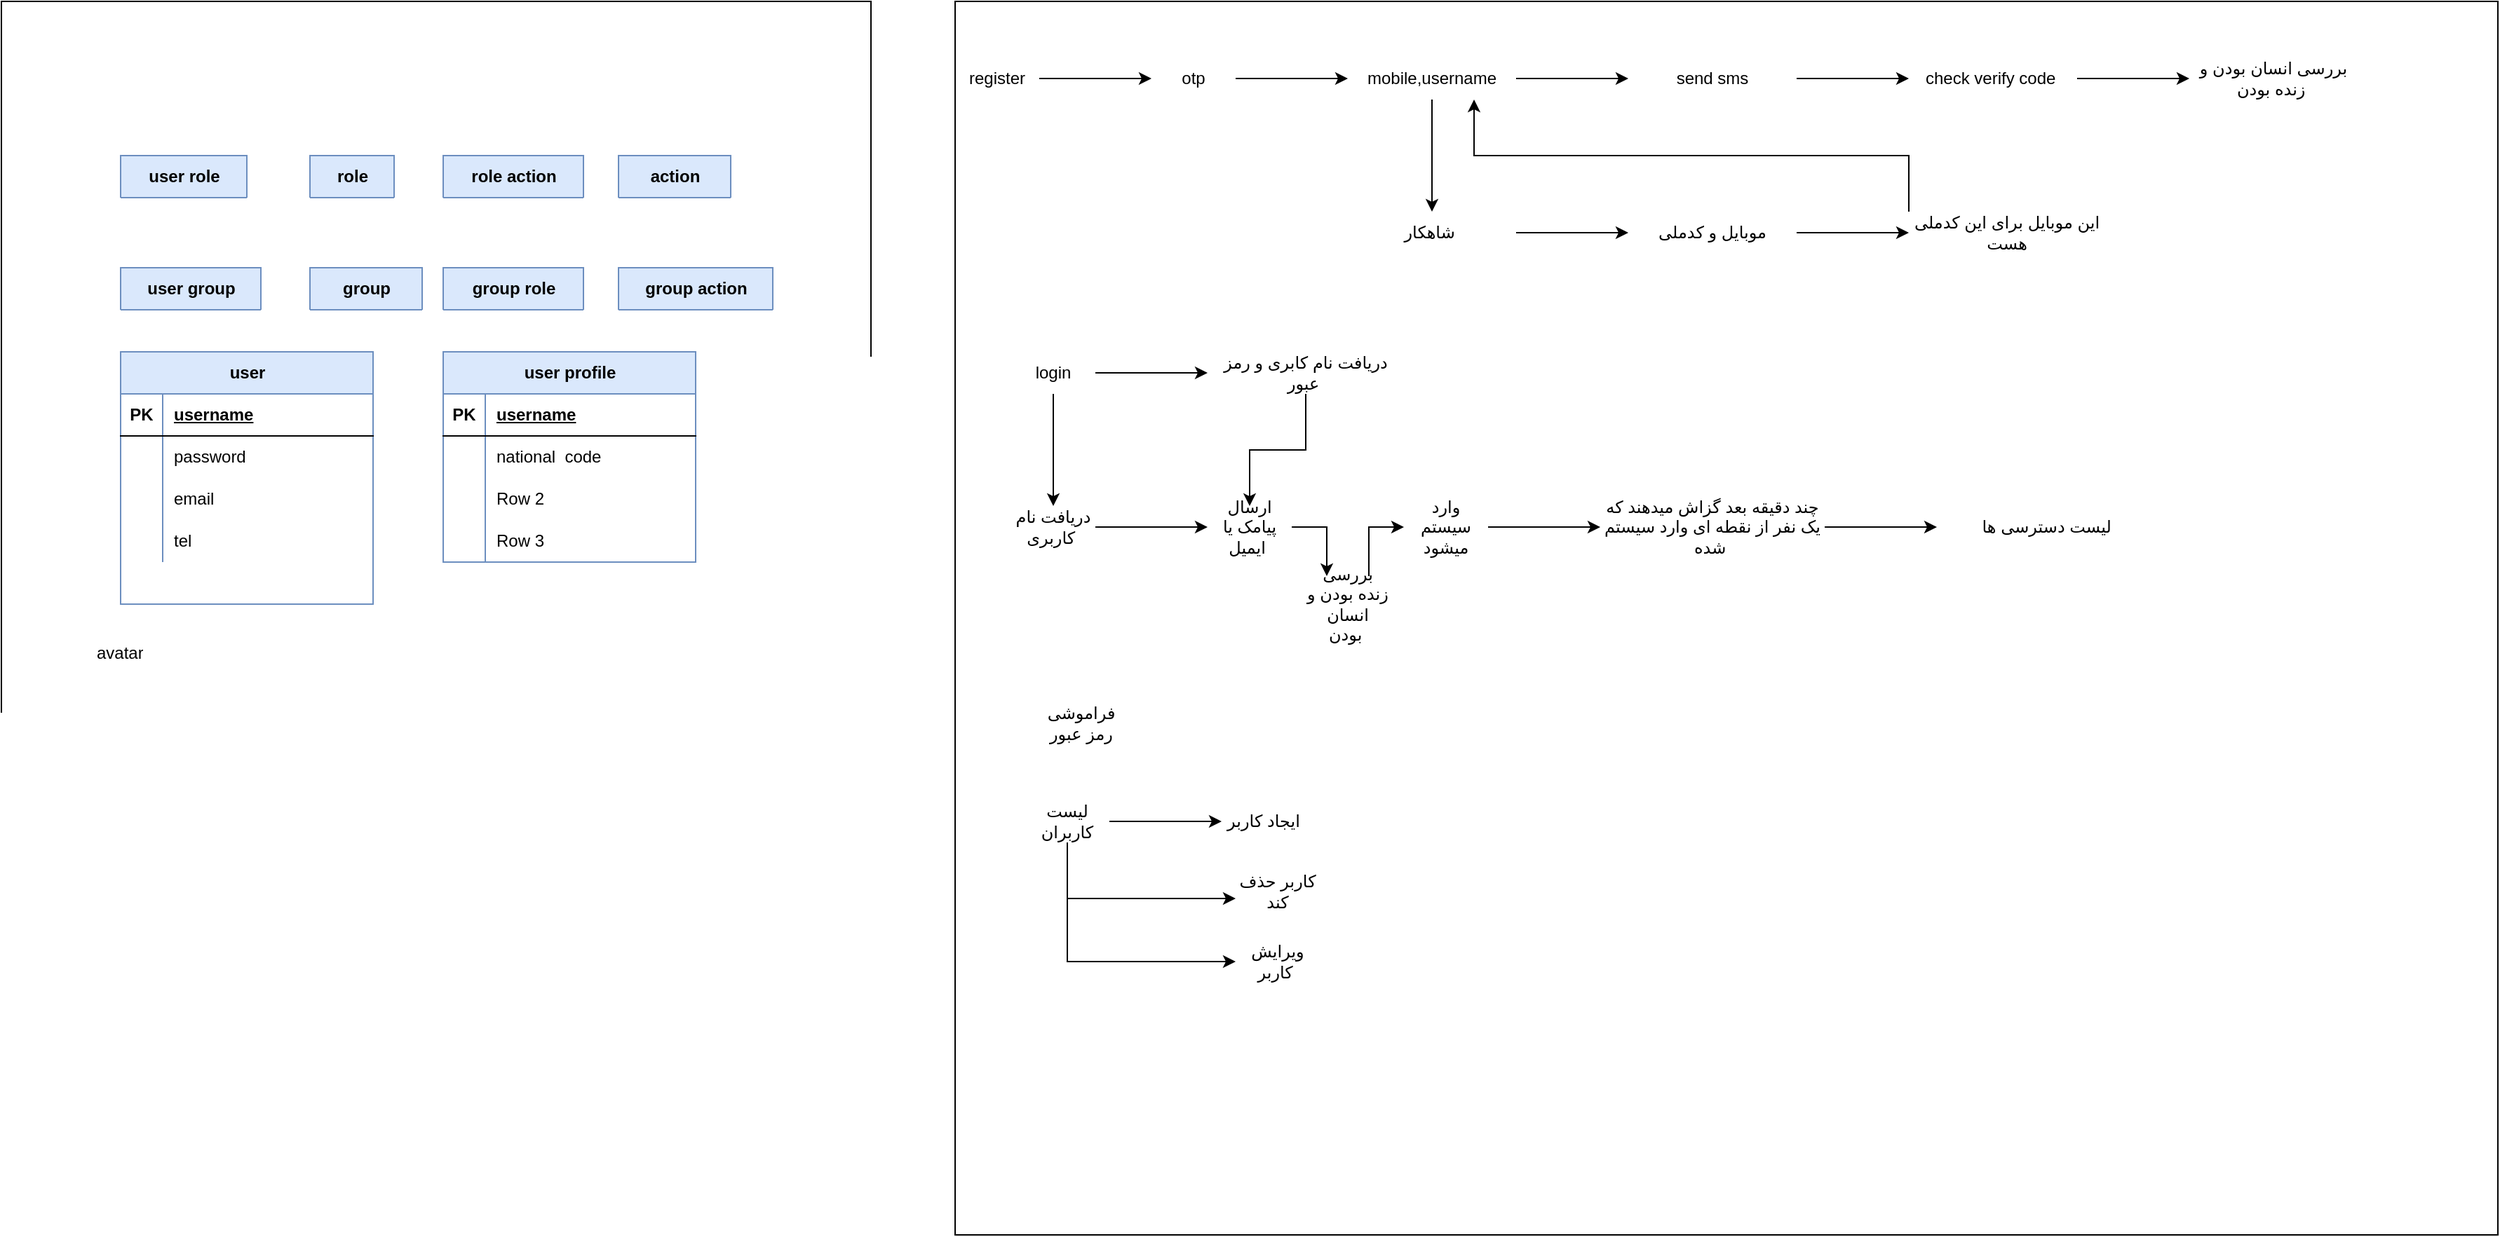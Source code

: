 <mxfile version="21.3.2" type="device">
  <diagram name="Page-1" id="mZm7nvFDYZ6d_9sWGojl">
    <mxGraphModel dx="880" dy="1552" grid="1" gridSize="10" guides="1" tooltips="1" connect="1" arrows="1" fold="1" page="1" pageScale="1" pageWidth="850" pageHeight="1100" math="0" shadow="0">
      <root>
        <mxCell id="0" />
        <mxCell id="1" parent="0" />
        <mxCell id="eB7bDLp0G9ZgfpI1zOwj-138" value="" style="verticalLabelPosition=bottom;verticalAlign=top;html=1;shape=mxgraph.basic.rect;fillColor2=none;strokeWidth=1;size=20;indent=5;" parent="1" vertex="1">
          <mxGeometry x="10" y="-20" width="620" height="540" as="geometry" />
        </mxCell>
        <mxCell id="eB7bDLp0G9ZgfpI1zOwj-1" value="user" style="shape=table;startSize=30;container=1;collapsible=1;childLayout=tableLayout;fixedRows=1;rowLines=0;fontStyle=1;align=center;resizeLast=1;html=1;fillColor=#dae8fc;strokeColor=#6c8ebf;" parent="1" vertex="1">
          <mxGeometry x="95" y="230" width="180" height="180" as="geometry">
            <mxRectangle x="110" y="220" width="70" height="30" as="alternateBounds" />
          </mxGeometry>
        </mxCell>
        <mxCell id="eB7bDLp0G9ZgfpI1zOwj-2" value="" style="shape=tableRow;horizontal=0;startSize=0;swimlaneHead=0;swimlaneBody=0;fillColor=none;collapsible=0;dropTarget=0;points=[[0,0.5],[1,0.5]];portConstraint=eastwest;top=0;left=0;right=0;bottom=1;" parent="eB7bDLp0G9ZgfpI1zOwj-1" vertex="1">
          <mxGeometry y="30" width="180" height="30" as="geometry" />
        </mxCell>
        <mxCell id="eB7bDLp0G9ZgfpI1zOwj-3" value="PK" style="shape=partialRectangle;connectable=0;fillColor=none;top=0;left=0;bottom=0;right=0;fontStyle=1;overflow=hidden;whiteSpace=wrap;html=1;" parent="eB7bDLp0G9ZgfpI1zOwj-2" vertex="1">
          <mxGeometry width="30" height="30" as="geometry">
            <mxRectangle width="30" height="30" as="alternateBounds" />
          </mxGeometry>
        </mxCell>
        <mxCell id="eB7bDLp0G9ZgfpI1zOwj-4" value="username" style="shape=partialRectangle;connectable=0;fillColor=none;top=0;left=0;bottom=0;right=0;align=left;spacingLeft=6;fontStyle=5;overflow=hidden;whiteSpace=wrap;html=1;" parent="eB7bDLp0G9ZgfpI1zOwj-2" vertex="1">
          <mxGeometry x="30" width="150" height="30" as="geometry">
            <mxRectangle width="150" height="30" as="alternateBounds" />
          </mxGeometry>
        </mxCell>
        <mxCell id="eB7bDLp0G9ZgfpI1zOwj-5" value="" style="shape=tableRow;horizontal=0;startSize=0;swimlaneHead=0;swimlaneBody=0;fillColor=none;collapsible=0;dropTarget=0;points=[[0,0.5],[1,0.5]];portConstraint=eastwest;top=0;left=0;right=0;bottom=0;" parent="eB7bDLp0G9ZgfpI1zOwj-1" vertex="1">
          <mxGeometry y="60" width="180" height="30" as="geometry" />
        </mxCell>
        <mxCell id="eB7bDLp0G9ZgfpI1zOwj-6" value="" style="shape=partialRectangle;connectable=0;fillColor=none;top=0;left=0;bottom=0;right=0;editable=1;overflow=hidden;whiteSpace=wrap;html=1;" parent="eB7bDLp0G9ZgfpI1zOwj-5" vertex="1">
          <mxGeometry width="30" height="30" as="geometry">
            <mxRectangle width="30" height="30" as="alternateBounds" />
          </mxGeometry>
        </mxCell>
        <mxCell id="eB7bDLp0G9ZgfpI1zOwj-7" value="password" style="shape=partialRectangle;connectable=0;fillColor=none;top=0;left=0;bottom=0;right=0;align=left;spacingLeft=6;overflow=hidden;whiteSpace=wrap;html=1;" parent="eB7bDLp0G9ZgfpI1zOwj-5" vertex="1">
          <mxGeometry x="30" width="150" height="30" as="geometry">
            <mxRectangle width="150" height="30" as="alternateBounds" />
          </mxGeometry>
        </mxCell>
        <mxCell id="eB7bDLp0G9ZgfpI1zOwj-8" value="" style="shape=tableRow;horizontal=0;startSize=0;swimlaneHead=0;swimlaneBody=0;fillColor=none;collapsible=0;dropTarget=0;points=[[0,0.5],[1,0.5]];portConstraint=eastwest;top=0;left=0;right=0;bottom=0;" parent="eB7bDLp0G9ZgfpI1zOwj-1" vertex="1">
          <mxGeometry y="90" width="180" height="30" as="geometry" />
        </mxCell>
        <mxCell id="eB7bDLp0G9ZgfpI1zOwj-9" value="" style="shape=partialRectangle;connectable=0;fillColor=none;top=0;left=0;bottom=0;right=0;editable=1;overflow=hidden;whiteSpace=wrap;html=1;" parent="eB7bDLp0G9ZgfpI1zOwj-8" vertex="1">
          <mxGeometry width="30" height="30" as="geometry">
            <mxRectangle width="30" height="30" as="alternateBounds" />
          </mxGeometry>
        </mxCell>
        <mxCell id="eB7bDLp0G9ZgfpI1zOwj-10" value="email" style="shape=partialRectangle;connectable=0;fillColor=none;top=0;left=0;bottom=0;right=0;align=left;spacingLeft=6;overflow=hidden;whiteSpace=wrap;html=1;" parent="eB7bDLp0G9ZgfpI1zOwj-8" vertex="1">
          <mxGeometry x="30" width="150" height="30" as="geometry">
            <mxRectangle width="150" height="30" as="alternateBounds" />
          </mxGeometry>
        </mxCell>
        <mxCell id="eB7bDLp0G9ZgfpI1zOwj-11" value="" style="shape=tableRow;horizontal=0;startSize=0;swimlaneHead=0;swimlaneBody=0;fillColor=none;collapsible=0;dropTarget=0;points=[[0,0.5],[1,0.5]];portConstraint=eastwest;top=0;left=0;right=0;bottom=0;" parent="eB7bDLp0G9ZgfpI1zOwj-1" vertex="1">
          <mxGeometry y="120" width="180" height="30" as="geometry" />
        </mxCell>
        <mxCell id="eB7bDLp0G9ZgfpI1zOwj-12" value="" style="shape=partialRectangle;connectable=0;fillColor=none;top=0;left=0;bottom=0;right=0;editable=1;overflow=hidden;whiteSpace=wrap;html=1;" parent="eB7bDLp0G9ZgfpI1zOwj-11" vertex="1">
          <mxGeometry width="30" height="30" as="geometry">
            <mxRectangle width="30" height="30" as="alternateBounds" />
          </mxGeometry>
        </mxCell>
        <mxCell id="eB7bDLp0G9ZgfpI1zOwj-13" value="tel" style="shape=partialRectangle;connectable=0;fillColor=none;top=0;left=0;bottom=0;right=0;align=left;spacingLeft=6;overflow=hidden;whiteSpace=wrap;html=1;" parent="eB7bDLp0G9ZgfpI1zOwj-11" vertex="1">
          <mxGeometry x="30" width="150" height="30" as="geometry">
            <mxRectangle width="150" height="30" as="alternateBounds" />
          </mxGeometry>
        </mxCell>
        <mxCell id="eB7bDLp0G9ZgfpI1zOwj-14" value="role" style="shape=table;startSize=30;container=1;collapsible=1;childLayout=tableLayout;fixedRows=1;rowLines=0;fontStyle=1;align=center;resizeLast=1;html=1;fillColor=#dae8fc;strokeColor=#6c8ebf;" parent="1" vertex="1" collapsed="1">
          <mxGeometry x="230" y="90" width="60" height="30" as="geometry">
            <mxRectangle x="230" y="90" width="180" height="150" as="alternateBounds" />
          </mxGeometry>
        </mxCell>
        <mxCell id="eB7bDLp0G9ZgfpI1zOwj-15" value="" style="shape=tableRow;horizontal=0;startSize=0;swimlaneHead=0;swimlaneBody=0;fillColor=none;collapsible=0;dropTarget=0;points=[[0,0.5],[1,0.5]];portConstraint=eastwest;top=0;left=0;right=0;bottom=1;" parent="eB7bDLp0G9ZgfpI1zOwj-14" vertex="1">
          <mxGeometry y="30" width="180" height="30" as="geometry" />
        </mxCell>
        <mxCell id="eB7bDLp0G9ZgfpI1zOwj-16" value="PK" style="shape=partialRectangle;connectable=0;fillColor=none;top=0;left=0;bottom=0;right=0;fontStyle=1;overflow=hidden;whiteSpace=wrap;html=1;" parent="eB7bDLp0G9ZgfpI1zOwj-15" vertex="1">
          <mxGeometry width="30" height="30" as="geometry">
            <mxRectangle width="30" height="30" as="alternateBounds" />
          </mxGeometry>
        </mxCell>
        <mxCell id="eB7bDLp0G9ZgfpI1zOwj-17" value="UniqueID" style="shape=partialRectangle;connectable=0;fillColor=none;top=0;left=0;bottom=0;right=0;align=left;spacingLeft=6;fontStyle=5;overflow=hidden;whiteSpace=wrap;html=1;" parent="eB7bDLp0G9ZgfpI1zOwj-15" vertex="1">
          <mxGeometry x="30" width="150" height="30" as="geometry">
            <mxRectangle width="150" height="30" as="alternateBounds" />
          </mxGeometry>
        </mxCell>
        <mxCell id="eB7bDLp0G9ZgfpI1zOwj-18" value="" style="shape=tableRow;horizontal=0;startSize=0;swimlaneHead=0;swimlaneBody=0;fillColor=none;collapsible=0;dropTarget=0;points=[[0,0.5],[1,0.5]];portConstraint=eastwest;top=0;left=0;right=0;bottom=0;" parent="eB7bDLp0G9ZgfpI1zOwj-14" vertex="1">
          <mxGeometry y="60" width="180" height="30" as="geometry" />
        </mxCell>
        <mxCell id="eB7bDLp0G9ZgfpI1zOwj-19" value="" style="shape=partialRectangle;connectable=0;fillColor=none;top=0;left=0;bottom=0;right=0;editable=1;overflow=hidden;whiteSpace=wrap;html=1;" parent="eB7bDLp0G9ZgfpI1zOwj-18" vertex="1">
          <mxGeometry width="30" height="30" as="geometry">
            <mxRectangle width="30" height="30" as="alternateBounds" />
          </mxGeometry>
        </mxCell>
        <mxCell id="eB7bDLp0G9ZgfpI1zOwj-20" value="Row 1" style="shape=partialRectangle;connectable=0;fillColor=none;top=0;left=0;bottom=0;right=0;align=left;spacingLeft=6;overflow=hidden;whiteSpace=wrap;html=1;" parent="eB7bDLp0G9ZgfpI1zOwj-18" vertex="1">
          <mxGeometry x="30" width="150" height="30" as="geometry">
            <mxRectangle width="150" height="30" as="alternateBounds" />
          </mxGeometry>
        </mxCell>
        <mxCell id="eB7bDLp0G9ZgfpI1zOwj-21" value="" style="shape=tableRow;horizontal=0;startSize=0;swimlaneHead=0;swimlaneBody=0;fillColor=none;collapsible=0;dropTarget=0;points=[[0,0.5],[1,0.5]];portConstraint=eastwest;top=0;left=0;right=0;bottom=0;" parent="eB7bDLp0G9ZgfpI1zOwj-14" vertex="1">
          <mxGeometry y="90" width="180" height="30" as="geometry" />
        </mxCell>
        <mxCell id="eB7bDLp0G9ZgfpI1zOwj-22" value="" style="shape=partialRectangle;connectable=0;fillColor=none;top=0;left=0;bottom=0;right=0;editable=1;overflow=hidden;whiteSpace=wrap;html=1;" parent="eB7bDLp0G9ZgfpI1zOwj-21" vertex="1">
          <mxGeometry width="30" height="30" as="geometry">
            <mxRectangle width="30" height="30" as="alternateBounds" />
          </mxGeometry>
        </mxCell>
        <mxCell id="eB7bDLp0G9ZgfpI1zOwj-23" value="Row 2" style="shape=partialRectangle;connectable=0;fillColor=none;top=0;left=0;bottom=0;right=0;align=left;spacingLeft=6;overflow=hidden;whiteSpace=wrap;html=1;" parent="eB7bDLp0G9ZgfpI1zOwj-21" vertex="1">
          <mxGeometry x="30" width="150" height="30" as="geometry">
            <mxRectangle width="150" height="30" as="alternateBounds" />
          </mxGeometry>
        </mxCell>
        <mxCell id="eB7bDLp0G9ZgfpI1zOwj-24" value="" style="shape=tableRow;horizontal=0;startSize=0;swimlaneHead=0;swimlaneBody=0;fillColor=none;collapsible=0;dropTarget=0;points=[[0,0.5],[1,0.5]];portConstraint=eastwest;top=0;left=0;right=0;bottom=0;" parent="eB7bDLp0G9ZgfpI1zOwj-14" vertex="1">
          <mxGeometry y="120" width="180" height="30" as="geometry" />
        </mxCell>
        <mxCell id="eB7bDLp0G9ZgfpI1zOwj-25" value="" style="shape=partialRectangle;connectable=0;fillColor=none;top=0;left=0;bottom=0;right=0;editable=1;overflow=hidden;whiteSpace=wrap;html=1;" parent="eB7bDLp0G9ZgfpI1zOwj-24" vertex="1">
          <mxGeometry width="30" height="30" as="geometry">
            <mxRectangle width="30" height="30" as="alternateBounds" />
          </mxGeometry>
        </mxCell>
        <mxCell id="eB7bDLp0G9ZgfpI1zOwj-26" value="Row 3" style="shape=partialRectangle;connectable=0;fillColor=none;top=0;left=0;bottom=0;right=0;align=left;spacingLeft=6;overflow=hidden;whiteSpace=wrap;html=1;" parent="eB7bDLp0G9ZgfpI1zOwj-24" vertex="1">
          <mxGeometry x="30" width="150" height="30" as="geometry">
            <mxRectangle width="150" height="30" as="alternateBounds" />
          </mxGeometry>
        </mxCell>
        <mxCell id="eB7bDLp0G9ZgfpI1zOwj-27" value="action" style="shape=table;startSize=30;container=1;collapsible=1;childLayout=tableLayout;fixedRows=1;rowLines=0;fontStyle=1;align=center;resizeLast=1;html=1;fillColor=#dae8fc;strokeColor=#6c8ebf;" parent="1" vertex="1" collapsed="1">
          <mxGeometry x="450" y="90" width="80" height="30" as="geometry">
            <mxRectangle x="335" y="90" width="180" height="150" as="alternateBounds" />
          </mxGeometry>
        </mxCell>
        <mxCell id="eB7bDLp0G9ZgfpI1zOwj-28" value="" style="shape=tableRow;horizontal=0;startSize=0;swimlaneHead=0;swimlaneBody=0;fillColor=none;collapsible=0;dropTarget=0;points=[[0,0.5],[1,0.5]];portConstraint=eastwest;top=0;left=0;right=0;bottom=1;" parent="eB7bDLp0G9ZgfpI1zOwj-27" vertex="1">
          <mxGeometry y="30" width="180" height="30" as="geometry" />
        </mxCell>
        <mxCell id="eB7bDLp0G9ZgfpI1zOwj-29" value="PK" style="shape=partialRectangle;connectable=0;fillColor=none;top=0;left=0;bottom=0;right=0;fontStyle=1;overflow=hidden;whiteSpace=wrap;html=1;" parent="eB7bDLp0G9ZgfpI1zOwj-28" vertex="1">
          <mxGeometry width="30" height="30" as="geometry">
            <mxRectangle width="30" height="30" as="alternateBounds" />
          </mxGeometry>
        </mxCell>
        <mxCell id="eB7bDLp0G9ZgfpI1zOwj-30" value="UniqueID" style="shape=partialRectangle;connectable=0;fillColor=none;top=0;left=0;bottom=0;right=0;align=left;spacingLeft=6;fontStyle=5;overflow=hidden;whiteSpace=wrap;html=1;" parent="eB7bDLp0G9ZgfpI1zOwj-28" vertex="1">
          <mxGeometry x="30" width="150" height="30" as="geometry">
            <mxRectangle width="150" height="30" as="alternateBounds" />
          </mxGeometry>
        </mxCell>
        <mxCell id="eB7bDLp0G9ZgfpI1zOwj-31" value="" style="shape=tableRow;horizontal=0;startSize=0;swimlaneHead=0;swimlaneBody=0;fillColor=none;collapsible=0;dropTarget=0;points=[[0,0.5],[1,0.5]];portConstraint=eastwest;top=0;left=0;right=0;bottom=0;" parent="eB7bDLp0G9ZgfpI1zOwj-27" vertex="1">
          <mxGeometry y="60" width="180" height="30" as="geometry" />
        </mxCell>
        <mxCell id="eB7bDLp0G9ZgfpI1zOwj-32" value="" style="shape=partialRectangle;connectable=0;fillColor=none;top=0;left=0;bottom=0;right=0;editable=1;overflow=hidden;whiteSpace=wrap;html=1;" parent="eB7bDLp0G9ZgfpI1zOwj-31" vertex="1">
          <mxGeometry width="30" height="30" as="geometry">
            <mxRectangle width="30" height="30" as="alternateBounds" />
          </mxGeometry>
        </mxCell>
        <mxCell id="eB7bDLp0G9ZgfpI1zOwj-33" value="Row 1" style="shape=partialRectangle;connectable=0;fillColor=none;top=0;left=0;bottom=0;right=0;align=left;spacingLeft=6;overflow=hidden;whiteSpace=wrap;html=1;" parent="eB7bDLp0G9ZgfpI1zOwj-31" vertex="1">
          <mxGeometry x="30" width="150" height="30" as="geometry">
            <mxRectangle width="150" height="30" as="alternateBounds" />
          </mxGeometry>
        </mxCell>
        <mxCell id="eB7bDLp0G9ZgfpI1zOwj-34" value="" style="shape=tableRow;horizontal=0;startSize=0;swimlaneHead=0;swimlaneBody=0;fillColor=none;collapsible=0;dropTarget=0;points=[[0,0.5],[1,0.5]];portConstraint=eastwest;top=0;left=0;right=0;bottom=0;" parent="eB7bDLp0G9ZgfpI1zOwj-27" vertex="1">
          <mxGeometry y="90" width="180" height="30" as="geometry" />
        </mxCell>
        <mxCell id="eB7bDLp0G9ZgfpI1zOwj-35" value="" style="shape=partialRectangle;connectable=0;fillColor=none;top=0;left=0;bottom=0;right=0;editable=1;overflow=hidden;whiteSpace=wrap;html=1;" parent="eB7bDLp0G9ZgfpI1zOwj-34" vertex="1">
          <mxGeometry width="30" height="30" as="geometry">
            <mxRectangle width="30" height="30" as="alternateBounds" />
          </mxGeometry>
        </mxCell>
        <mxCell id="eB7bDLp0G9ZgfpI1zOwj-36" value="Row 2" style="shape=partialRectangle;connectable=0;fillColor=none;top=0;left=0;bottom=0;right=0;align=left;spacingLeft=6;overflow=hidden;whiteSpace=wrap;html=1;" parent="eB7bDLp0G9ZgfpI1zOwj-34" vertex="1">
          <mxGeometry x="30" width="150" height="30" as="geometry">
            <mxRectangle width="150" height="30" as="alternateBounds" />
          </mxGeometry>
        </mxCell>
        <mxCell id="eB7bDLp0G9ZgfpI1zOwj-37" value="" style="shape=tableRow;horizontal=0;startSize=0;swimlaneHead=0;swimlaneBody=0;fillColor=none;collapsible=0;dropTarget=0;points=[[0,0.5],[1,0.5]];portConstraint=eastwest;top=0;left=0;right=0;bottom=0;" parent="eB7bDLp0G9ZgfpI1zOwj-27" vertex="1">
          <mxGeometry y="120" width="180" height="30" as="geometry" />
        </mxCell>
        <mxCell id="eB7bDLp0G9ZgfpI1zOwj-38" value="" style="shape=partialRectangle;connectable=0;fillColor=none;top=0;left=0;bottom=0;right=0;editable=1;overflow=hidden;whiteSpace=wrap;html=1;" parent="eB7bDLp0G9ZgfpI1zOwj-37" vertex="1">
          <mxGeometry width="30" height="30" as="geometry">
            <mxRectangle width="30" height="30" as="alternateBounds" />
          </mxGeometry>
        </mxCell>
        <mxCell id="eB7bDLp0G9ZgfpI1zOwj-39" value="Row 3" style="shape=partialRectangle;connectable=0;fillColor=none;top=0;left=0;bottom=0;right=0;align=left;spacingLeft=6;overflow=hidden;whiteSpace=wrap;html=1;" parent="eB7bDLp0G9ZgfpI1zOwj-37" vertex="1">
          <mxGeometry x="30" width="150" height="30" as="geometry">
            <mxRectangle width="150" height="30" as="alternateBounds" />
          </mxGeometry>
        </mxCell>
        <mxCell id="eB7bDLp0G9ZgfpI1zOwj-40" value="role action" style="shape=table;startSize=30;container=1;collapsible=1;childLayout=tableLayout;fixedRows=1;rowLines=0;fontStyle=1;align=center;resizeLast=1;html=1;fillColor=#dae8fc;strokeColor=#6c8ebf;" parent="1" vertex="1" collapsed="1">
          <mxGeometry x="325" y="90" width="100" height="30" as="geometry">
            <mxRectangle x="325" y="90" width="180" height="150" as="alternateBounds" />
          </mxGeometry>
        </mxCell>
        <mxCell id="eB7bDLp0G9ZgfpI1zOwj-41" value="" style="shape=tableRow;horizontal=0;startSize=0;swimlaneHead=0;swimlaneBody=0;fillColor=none;collapsible=0;dropTarget=0;points=[[0,0.5],[1,0.5]];portConstraint=eastwest;top=0;left=0;right=0;bottom=1;" parent="eB7bDLp0G9ZgfpI1zOwj-40" vertex="1">
          <mxGeometry y="30" width="180" height="30" as="geometry" />
        </mxCell>
        <mxCell id="eB7bDLp0G9ZgfpI1zOwj-42" value="PK" style="shape=partialRectangle;connectable=0;fillColor=none;top=0;left=0;bottom=0;right=0;fontStyle=1;overflow=hidden;whiteSpace=wrap;html=1;" parent="eB7bDLp0G9ZgfpI1zOwj-41" vertex="1">
          <mxGeometry width="30" height="30" as="geometry">
            <mxRectangle width="30" height="30" as="alternateBounds" />
          </mxGeometry>
        </mxCell>
        <mxCell id="eB7bDLp0G9ZgfpI1zOwj-43" value="UniqueID" style="shape=partialRectangle;connectable=0;fillColor=none;top=0;left=0;bottom=0;right=0;align=left;spacingLeft=6;fontStyle=5;overflow=hidden;whiteSpace=wrap;html=1;" parent="eB7bDLp0G9ZgfpI1zOwj-41" vertex="1">
          <mxGeometry x="30" width="150" height="30" as="geometry">
            <mxRectangle width="150" height="30" as="alternateBounds" />
          </mxGeometry>
        </mxCell>
        <mxCell id="eB7bDLp0G9ZgfpI1zOwj-44" value="" style="shape=tableRow;horizontal=0;startSize=0;swimlaneHead=0;swimlaneBody=0;fillColor=none;collapsible=0;dropTarget=0;points=[[0,0.5],[1,0.5]];portConstraint=eastwest;top=0;left=0;right=0;bottom=0;" parent="eB7bDLp0G9ZgfpI1zOwj-40" vertex="1">
          <mxGeometry y="60" width="180" height="30" as="geometry" />
        </mxCell>
        <mxCell id="eB7bDLp0G9ZgfpI1zOwj-45" value="" style="shape=partialRectangle;connectable=0;fillColor=none;top=0;left=0;bottom=0;right=0;editable=1;overflow=hidden;whiteSpace=wrap;html=1;" parent="eB7bDLp0G9ZgfpI1zOwj-44" vertex="1">
          <mxGeometry width="30" height="30" as="geometry">
            <mxRectangle width="30" height="30" as="alternateBounds" />
          </mxGeometry>
        </mxCell>
        <mxCell id="eB7bDLp0G9ZgfpI1zOwj-46" value="Row 1" style="shape=partialRectangle;connectable=0;fillColor=none;top=0;left=0;bottom=0;right=0;align=left;spacingLeft=6;overflow=hidden;whiteSpace=wrap;html=1;" parent="eB7bDLp0G9ZgfpI1zOwj-44" vertex="1">
          <mxGeometry x="30" width="150" height="30" as="geometry">
            <mxRectangle width="150" height="30" as="alternateBounds" />
          </mxGeometry>
        </mxCell>
        <mxCell id="eB7bDLp0G9ZgfpI1zOwj-47" value="" style="shape=tableRow;horizontal=0;startSize=0;swimlaneHead=0;swimlaneBody=0;fillColor=none;collapsible=0;dropTarget=0;points=[[0,0.5],[1,0.5]];portConstraint=eastwest;top=0;left=0;right=0;bottom=0;" parent="eB7bDLp0G9ZgfpI1zOwj-40" vertex="1">
          <mxGeometry y="90" width="180" height="30" as="geometry" />
        </mxCell>
        <mxCell id="eB7bDLp0G9ZgfpI1zOwj-48" value="" style="shape=partialRectangle;connectable=0;fillColor=none;top=0;left=0;bottom=0;right=0;editable=1;overflow=hidden;whiteSpace=wrap;html=1;" parent="eB7bDLp0G9ZgfpI1zOwj-47" vertex="1">
          <mxGeometry width="30" height="30" as="geometry">
            <mxRectangle width="30" height="30" as="alternateBounds" />
          </mxGeometry>
        </mxCell>
        <mxCell id="eB7bDLp0G9ZgfpI1zOwj-49" value="Row 2" style="shape=partialRectangle;connectable=0;fillColor=none;top=0;left=0;bottom=0;right=0;align=left;spacingLeft=6;overflow=hidden;whiteSpace=wrap;html=1;" parent="eB7bDLp0G9ZgfpI1zOwj-47" vertex="1">
          <mxGeometry x="30" width="150" height="30" as="geometry">
            <mxRectangle width="150" height="30" as="alternateBounds" />
          </mxGeometry>
        </mxCell>
        <mxCell id="eB7bDLp0G9ZgfpI1zOwj-50" value="" style="shape=tableRow;horizontal=0;startSize=0;swimlaneHead=0;swimlaneBody=0;fillColor=none;collapsible=0;dropTarget=0;points=[[0,0.5],[1,0.5]];portConstraint=eastwest;top=0;left=0;right=0;bottom=0;" parent="eB7bDLp0G9ZgfpI1zOwj-40" vertex="1">
          <mxGeometry y="120" width="180" height="30" as="geometry" />
        </mxCell>
        <mxCell id="eB7bDLp0G9ZgfpI1zOwj-51" value="" style="shape=partialRectangle;connectable=0;fillColor=none;top=0;left=0;bottom=0;right=0;editable=1;overflow=hidden;whiteSpace=wrap;html=1;" parent="eB7bDLp0G9ZgfpI1zOwj-50" vertex="1">
          <mxGeometry width="30" height="30" as="geometry">
            <mxRectangle width="30" height="30" as="alternateBounds" />
          </mxGeometry>
        </mxCell>
        <mxCell id="eB7bDLp0G9ZgfpI1zOwj-52" value="Row 3" style="shape=partialRectangle;connectable=0;fillColor=none;top=0;left=0;bottom=0;right=0;align=left;spacingLeft=6;overflow=hidden;whiteSpace=wrap;html=1;" parent="eB7bDLp0G9ZgfpI1zOwj-50" vertex="1">
          <mxGeometry x="30" width="150" height="30" as="geometry">
            <mxRectangle width="150" height="30" as="alternateBounds" />
          </mxGeometry>
        </mxCell>
        <mxCell id="eB7bDLp0G9ZgfpI1zOwj-53" value="group" style="shape=table;startSize=30;container=1;collapsible=1;childLayout=tableLayout;fixedRows=1;rowLines=0;fontStyle=1;align=center;resizeLast=1;html=1;fillColor=#dae8fc;strokeColor=#6c8ebf;" parent="1" vertex="1" collapsed="1">
          <mxGeometry x="230" y="170" width="80" height="30" as="geometry">
            <mxRectangle x="245" y="160" width="175" height="150" as="alternateBounds" />
          </mxGeometry>
        </mxCell>
        <mxCell id="eB7bDLp0G9ZgfpI1zOwj-54" value="" style="shape=tableRow;horizontal=0;startSize=0;swimlaneHead=0;swimlaneBody=0;fillColor=none;collapsible=0;dropTarget=0;points=[[0,0.5],[1,0.5]];portConstraint=eastwest;top=0;left=0;right=0;bottom=1;" parent="eB7bDLp0G9ZgfpI1zOwj-53" vertex="1">
          <mxGeometry y="30" width="175" height="30" as="geometry" />
        </mxCell>
        <mxCell id="eB7bDLp0G9ZgfpI1zOwj-55" value="PK" style="shape=partialRectangle;connectable=0;fillColor=none;top=0;left=0;bottom=0;right=0;fontStyle=1;overflow=hidden;whiteSpace=wrap;html=1;" parent="eB7bDLp0G9ZgfpI1zOwj-54" vertex="1">
          <mxGeometry width="30" height="30" as="geometry">
            <mxRectangle width="30" height="30" as="alternateBounds" />
          </mxGeometry>
        </mxCell>
        <mxCell id="eB7bDLp0G9ZgfpI1zOwj-56" value="UniqueID" style="shape=partialRectangle;connectable=0;fillColor=none;top=0;left=0;bottom=0;right=0;align=left;spacingLeft=6;fontStyle=5;overflow=hidden;whiteSpace=wrap;html=1;" parent="eB7bDLp0G9ZgfpI1zOwj-54" vertex="1">
          <mxGeometry x="30" width="145" height="30" as="geometry">
            <mxRectangle width="145" height="30" as="alternateBounds" />
          </mxGeometry>
        </mxCell>
        <mxCell id="eB7bDLp0G9ZgfpI1zOwj-57" value="" style="shape=tableRow;horizontal=0;startSize=0;swimlaneHead=0;swimlaneBody=0;fillColor=none;collapsible=0;dropTarget=0;points=[[0,0.5],[1,0.5]];portConstraint=eastwest;top=0;left=0;right=0;bottom=0;" parent="eB7bDLp0G9ZgfpI1zOwj-53" vertex="1">
          <mxGeometry y="60" width="175" height="30" as="geometry" />
        </mxCell>
        <mxCell id="eB7bDLp0G9ZgfpI1zOwj-58" value="" style="shape=partialRectangle;connectable=0;fillColor=none;top=0;left=0;bottom=0;right=0;editable=1;overflow=hidden;whiteSpace=wrap;html=1;" parent="eB7bDLp0G9ZgfpI1zOwj-57" vertex="1">
          <mxGeometry width="30" height="30" as="geometry">
            <mxRectangle width="30" height="30" as="alternateBounds" />
          </mxGeometry>
        </mxCell>
        <mxCell id="eB7bDLp0G9ZgfpI1zOwj-59" value="Row 1" style="shape=partialRectangle;connectable=0;fillColor=none;top=0;left=0;bottom=0;right=0;align=left;spacingLeft=6;overflow=hidden;whiteSpace=wrap;html=1;" parent="eB7bDLp0G9ZgfpI1zOwj-57" vertex="1">
          <mxGeometry x="30" width="145" height="30" as="geometry">
            <mxRectangle width="145" height="30" as="alternateBounds" />
          </mxGeometry>
        </mxCell>
        <mxCell id="eB7bDLp0G9ZgfpI1zOwj-60" value="" style="shape=tableRow;horizontal=0;startSize=0;swimlaneHead=0;swimlaneBody=0;fillColor=none;collapsible=0;dropTarget=0;points=[[0,0.5],[1,0.5]];portConstraint=eastwest;top=0;left=0;right=0;bottom=0;" parent="eB7bDLp0G9ZgfpI1zOwj-53" vertex="1">
          <mxGeometry y="90" width="175" height="30" as="geometry" />
        </mxCell>
        <mxCell id="eB7bDLp0G9ZgfpI1zOwj-61" value="" style="shape=partialRectangle;connectable=0;fillColor=none;top=0;left=0;bottom=0;right=0;editable=1;overflow=hidden;whiteSpace=wrap;html=1;" parent="eB7bDLp0G9ZgfpI1zOwj-60" vertex="1">
          <mxGeometry width="30" height="30" as="geometry">
            <mxRectangle width="30" height="30" as="alternateBounds" />
          </mxGeometry>
        </mxCell>
        <mxCell id="eB7bDLp0G9ZgfpI1zOwj-62" value="Row 2" style="shape=partialRectangle;connectable=0;fillColor=none;top=0;left=0;bottom=0;right=0;align=left;spacingLeft=6;overflow=hidden;whiteSpace=wrap;html=1;" parent="eB7bDLp0G9ZgfpI1zOwj-60" vertex="1">
          <mxGeometry x="30" width="145" height="30" as="geometry">
            <mxRectangle width="145" height="30" as="alternateBounds" />
          </mxGeometry>
        </mxCell>
        <mxCell id="eB7bDLp0G9ZgfpI1zOwj-63" value="" style="shape=tableRow;horizontal=0;startSize=0;swimlaneHead=0;swimlaneBody=0;fillColor=none;collapsible=0;dropTarget=0;points=[[0,0.5],[1,0.5]];portConstraint=eastwest;top=0;left=0;right=0;bottom=0;" parent="eB7bDLp0G9ZgfpI1zOwj-53" vertex="1">
          <mxGeometry y="120" width="175" height="30" as="geometry" />
        </mxCell>
        <mxCell id="eB7bDLp0G9ZgfpI1zOwj-64" value="" style="shape=partialRectangle;connectable=0;fillColor=none;top=0;left=0;bottom=0;right=0;editable=1;overflow=hidden;whiteSpace=wrap;html=1;" parent="eB7bDLp0G9ZgfpI1zOwj-63" vertex="1">
          <mxGeometry width="30" height="30" as="geometry">
            <mxRectangle width="30" height="30" as="alternateBounds" />
          </mxGeometry>
        </mxCell>
        <mxCell id="eB7bDLp0G9ZgfpI1zOwj-65" value="Row 3" style="shape=partialRectangle;connectable=0;fillColor=none;top=0;left=0;bottom=0;right=0;align=left;spacingLeft=6;overflow=hidden;whiteSpace=wrap;html=1;" parent="eB7bDLp0G9ZgfpI1zOwj-63" vertex="1">
          <mxGeometry x="30" width="145" height="30" as="geometry">
            <mxRectangle width="145" height="30" as="alternateBounds" />
          </mxGeometry>
        </mxCell>
        <mxCell id="eB7bDLp0G9ZgfpI1zOwj-66" value="group role" style="shape=table;startSize=30;container=1;collapsible=1;childLayout=tableLayout;fixedRows=1;rowLines=0;fontStyle=1;align=center;resizeLast=1;html=1;fillColor=#dae8fc;strokeColor=#6c8ebf;" parent="1" vertex="1" collapsed="1">
          <mxGeometry x="325" y="170" width="100" height="30" as="geometry">
            <mxRectangle x="350" y="170" width="180" height="150" as="alternateBounds" />
          </mxGeometry>
        </mxCell>
        <mxCell id="eB7bDLp0G9ZgfpI1zOwj-67" value="" style="shape=tableRow;horizontal=0;startSize=0;swimlaneHead=0;swimlaneBody=0;fillColor=none;collapsible=0;dropTarget=0;points=[[0,0.5],[1,0.5]];portConstraint=eastwest;top=0;left=0;right=0;bottom=1;" parent="eB7bDLp0G9ZgfpI1zOwj-66" vertex="1">
          <mxGeometry y="30" width="180" height="30" as="geometry" />
        </mxCell>
        <mxCell id="eB7bDLp0G9ZgfpI1zOwj-68" value="PK" style="shape=partialRectangle;connectable=0;fillColor=none;top=0;left=0;bottom=0;right=0;fontStyle=1;overflow=hidden;whiteSpace=wrap;html=1;" parent="eB7bDLp0G9ZgfpI1zOwj-67" vertex="1">
          <mxGeometry width="30" height="30" as="geometry">
            <mxRectangle width="30" height="30" as="alternateBounds" />
          </mxGeometry>
        </mxCell>
        <mxCell id="eB7bDLp0G9ZgfpI1zOwj-69" value="UniqueID" style="shape=partialRectangle;connectable=0;fillColor=none;top=0;left=0;bottom=0;right=0;align=left;spacingLeft=6;fontStyle=5;overflow=hidden;whiteSpace=wrap;html=1;" parent="eB7bDLp0G9ZgfpI1zOwj-67" vertex="1">
          <mxGeometry x="30" width="150" height="30" as="geometry">
            <mxRectangle width="150" height="30" as="alternateBounds" />
          </mxGeometry>
        </mxCell>
        <mxCell id="eB7bDLp0G9ZgfpI1zOwj-70" value="" style="shape=tableRow;horizontal=0;startSize=0;swimlaneHead=0;swimlaneBody=0;fillColor=none;collapsible=0;dropTarget=0;points=[[0,0.5],[1,0.5]];portConstraint=eastwest;top=0;left=0;right=0;bottom=0;" parent="eB7bDLp0G9ZgfpI1zOwj-66" vertex="1">
          <mxGeometry y="60" width="180" height="30" as="geometry" />
        </mxCell>
        <mxCell id="eB7bDLp0G9ZgfpI1zOwj-71" value="" style="shape=partialRectangle;connectable=0;fillColor=none;top=0;left=0;bottom=0;right=0;editable=1;overflow=hidden;whiteSpace=wrap;html=1;" parent="eB7bDLp0G9ZgfpI1zOwj-70" vertex="1">
          <mxGeometry width="30" height="30" as="geometry">
            <mxRectangle width="30" height="30" as="alternateBounds" />
          </mxGeometry>
        </mxCell>
        <mxCell id="eB7bDLp0G9ZgfpI1zOwj-72" value="Row 1" style="shape=partialRectangle;connectable=0;fillColor=none;top=0;left=0;bottom=0;right=0;align=left;spacingLeft=6;overflow=hidden;whiteSpace=wrap;html=1;" parent="eB7bDLp0G9ZgfpI1zOwj-70" vertex="1">
          <mxGeometry x="30" width="150" height="30" as="geometry">
            <mxRectangle width="150" height="30" as="alternateBounds" />
          </mxGeometry>
        </mxCell>
        <mxCell id="eB7bDLp0G9ZgfpI1zOwj-73" value="" style="shape=tableRow;horizontal=0;startSize=0;swimlaneHead=0;swimlaneBody=0;fillColor=none;collapsible=0;dropTarget=0;points=[[0,0.5],[1,0.5]];portConstraint=eastwest;top=0;left=0;right=0;bottom=0;" parent="eB7bDLp0G9ZgfpI1zOwj-66" vertex="1">
          <mxGeometry y="90" width="180" height="30" as="geometry" />
        </mxCell>
        <mxCell id="eB7bDLp0G9ZgfpI1zOwj-74" value="" style="shape=partialRectangle;connectable=0;fillColor=none;top=0;left=0;bottom=0;right=0;editable=1;overflow=hidden;whiteSpace=wrap;html=1;" parent="eB7bDLp0G9ZgfpI1zOwj-73" vertex="1">
          <mxGeometry width="30" height="30" as="geometry">
            <mxRectangle width="30" height="30" as="alternateBounds" />
          </mxGeometry>
        </mxCell>
        <mxCell id="eB7bDLp0G9ZgfpI1zOwj-75" value="Row 2" style="shape=partialRectangle;connectable=0;fillColor=none;top=0;left=0;bottom=0;right=0;align=left;spacingLeft=6;overflow=hidden;whiteSpace=wrap;html=1;" parent="eB7bDLp0G9ZgfpI1zOwj-73" vertex="1">
          <mxGeometry x="30" width="150" height="30" as="geometry">
            <mxRectangle width="150" height="30" as="alternateBounds" />
          </mxGeometry>
        </mxCell>
        <mxCell id="eB7bDLp0G9ZgfpI1zOwj-76" value="" style="shape=tableRow;horizontal=0;startSize=0;swimlaneHead=0;swimlaneBody=0;fillColor=none;collapsible=0;dropTarget=0;points=[[0,0.5],[1,0.5]];portConstraint=eastwest;top=0;left=0;right=0;bottom=0;" parent="eB7bDLp0G9ZgfpI1zOwj-66" vertex="1">
          <mxGeometry y="120" width="180" height="30" as="geometry" />
        </mxCell>
        <mxCell id="eB7bDLp0G9ZgfpI1zOwj-77" value="" style="shape=partialRectangle;connectable=0;fillColor=none;top=0;left=0;bottom=0;right=0;editable=1;overflow=hidden;whiteSpace=wrap;html=1;" parent="eB7bDLp0G9ZgfpI1zOwj-76" vertex="1">
          <mxGeometry width="30" height="30" as="geometry">
            <mxRectangle width="30" height="30" as="alternateBounds" />
          </mxGeometry>
        </mxCell>
        <mxCell id="eB7bDLp0G9ZgfpI1zOwj-78" value="Row 3" style="shape=partialRectangle;connectable=0;fillColor=none;top=0;left=0;bottom=0;right=0;align=left;spacingLeft=6;overflow=hidden;whiteSpace=wrap;html=1;" parent="eB7bDLp0G9ZgfpI1zOwj-76" vertex="1">
          <mxGeometry x="30" width="150" height="30" as="geometry">
            <mxRectangle width="150" height="30" as="alternateBounds" />
          </mxGeometry>
        </mxCell>
        <mxCell id="eB7bDLp0G9ZgfpI1zOwj-79" value="user role" style="shape=table;startSize=30;container=1;collapsible=1;childLayout=tableLayout;fixedRows=1;rowLines=0;fontStyle=1;align=center;resizeLast=1;html=1;fillColor=#dae8fc;strokeColor=#6c8ebf;" parent="1" vertex="1" collapsed="1">
          <mxGeometry x="95" y="90" width="90" height="30" as="geometry">
            <mxRectangle x="95" y="90" width="180" height="150" as="alternateBounds" />
          </mxGeometry>
        </mxCell>
        <mxCell id="eB7bDLp0G9ZgfpI1zOwj-80" value="" style="shape=tableRow;horizontal=0;startSize=0;swimlaneHead=0;swimlaneBody=0;fillColor=none;collapsible=0;dropTarget=0;points=[[0,0.5],[1,0.5]];portConstraint=eastwest;top=0;left=0;right=0;bottom=1;" parent="eB7bDLp0G9ZgfpI1zOwj-79" vertex="1">
          <mxGeometry y="30" width="180" height="30" as="geometry" />
        </mxCell>
        <mxCell id="eB7bDLp0G9ZgfpI1zOwj-81" value="PK" style="shape=partialRectangle;connectable=0;fillColor=none;top=0;left=0;bottom=0;right=0;fontStyle=1;overflow=hidden;whiteSpace=wrap;html=1;" parent="eB7bDLp0G9ZgfpI1zOwj-80" vertex="1">
          <mxGeometry width="30" height="30" as="geometry">
            <mxRectangle width="30" height="30" as="alternateBounds" />
          </mxGeometry>
        </mxCell>
        <mxCell id="eB7bDLp0G9ZgfpI1zOwj-82" value="UniqueID" style="shape=partialRectangle;connectable=0;fillColor=none;top=0;left=0;bottom=0;right=0;align=left;spacingLeft=6;fontStyle=5;overflow=hidden;whiteSpace=wrap;html=1;" parent="eB7bDLp0G9ZgfpI1zOwj-80" vertex="1">
          <mxGeometry x="30" width="150" height="30" as="geometry">
            <mxRectangle width="150" height="30" as="alternateBounds" />
          </mxGeometry>
        </mxCell>
        <mxCell id="eB7bDLp0G9ZgfpI1zOwj-83" value="" style="shape=tableRow;horizontal=0;startSize=0;swimlaneHead=0;swimlaneBody=0;fillColor=none;collapsible=0;dropTarget=0;points=[[0,0.5],[1,0.5]];portConstraint=eastwest;top=0;left=0;right=0;bottom=0;" parent="eB7bDLp0G9ZgfpI1zOwj-79" vertex="1">
          <mxGeometry y="60" width="180" height="30" as="geometry" />
        </mxCell>
        <mxCell id="eB7bDLp0G9ZgfpI1zOwj-84" value="" style="shape=partialRectangle;connectable=0;fillColor=none;top=0;left=0;bottom=0;right=0;editable=1;overflow=hidden;whiteSpace=wrap;html=1;" parent="eB7bDLp0G9ZgfpI1zOwj-83" vertex="1">
          <mxGeometry width="30" height="30" as="geometry">
            <mxRectangle width="30" height="30" as="alternateBounds" />
          </mxGeometry>
        </mxCell>
        <mxCell id="eB7bDLp0G9ZgfpI1zOwj-85" value="Row 1" style="shape=partialRectangle;connectable=0;fillColor=none;top=0;left=0;bottom=0;right=0;align=left;spacingLeft=6;overflow=hidden;whiteSpace=wrap;html=1;" parent="eB7bDLp0G9ZgfpI1zOwj-83" vertex="1">
          <mxGeometry x="30" width="150" height="30" as="geometry">
            <mxRectangle width="150" height="30" as="alternateBounds" />
          </mxGeometry>
        </mxCell>
        <mxCell id="eB7bDLp0G9ZgfpI1zOwj-86" value="" style="shape=tableRow;horizontal=0;startSize=0;swimlaneHead=0;swimlaneBody=0;fillColor=none;collapsible=0;dropTarget=0;points=[[0,0.5],[1,0.5]];portConstraint=eastwest;top=0;left=0;right=0;bottom=0;" parent="eB7bDLp0G9ZgfpI1zOwj-79" vertex="1">
          <mxGeometry y="90" width="180" height="30" as="geometry" />
        </mxCell>
        <mxCell id="eB7bDLp0G9ZgfpI1zOwj-87" value="" style="shape=partialRectangle;connectable=0;fillColor=none;top=0;left=0;bottom=0;right=0;editable=1;overflow=hidden;whiteSpace=wrap;html=1;" parent="eB7bDLp0G9ZgfpI1zOwj-86" vertex="1">
          <mxGeometry width="30" height="30" as="geometry">
            <mxRectangle width="30" height="30" as="alternateBounds" />
          </mxGeometry>
        </mxCell>
        <mxCell id="eB7bDLp0G9ZgfpI1zOwj-88" value="Row 2" style="shape=partialRectangle;connectable=0;fillColor=none;top=0;left=0;bottom=0;right=0;align=left;spacingLeft=6;overflow=hidden;whiteSpace=wrap;html=1;" parent="eB7bDLp0G9ZgfpI1zOwj-86" vertex="1">
          <mxGeometry x="30" width="150" height="30" as="geometry">
            <mxRectangle width="150" height="30" as="alternateBounds" />
          </mxGeometry>
        </mxCell>
        <mxCell id="eB7bDLp0G9ZgfpI1zOwj-89" value="" style="shape=tableRow;horizontal=0;startSize=0;swimlaneHead=0;swimlaneBody=0;fillColor=none;collapsible=0;dropTarget=0;points=[[0,0.5],[1,0.5]];portConstraint=eastwest;top=0;left=0;right=0;bottom=0;" parent="eB7bDLp0G9ZgfpI1zOwj-79" vertex="1">
          <mxGeometry y="120" width="180" height="30" as="geometry" />
        </mxCell>
        <mxCell id="eB7bDLp0G9ZgfpI1zOwj-90" value="" style="shape=partialRectangle;connectable=0;fillColor=none;top=0;left=0;bottom=0;right=0;editable=1;overflow=hidden;whiteSpace=wrap;html=1;" parent="eB7bDLp0G9ZgfpI1zOwj-89" vertex="1">
          <mxGeometry width="30" height="30" as="geometry">
            <mxRectangle width="30" height="30" as="alternateBounds" />
          </mxGeometry>
        </mxCell>
        <mxCell id="eB7bDLp0G9ZgfpI1zOwj-91" value="Row 3" style="shape=partialRectangle;connectable=0;fillColor=none;top=0;left=0;bottom=0;right=0;align=left;spacingLeft=6;overflow=hidden;whiteSpace=wrap;html=1;" parent="eB7bDLp0G9ZgfpI1zOwj-89" vertex="1">
          <mxGeometry x="30" width="150" height="30" as="geometry">
            <mxRectangle width="150" height="30" as="alternateBounds" />
          </mxGeometry>
        </mxCell>
        <mxCell id="eB7bDLp0G9ZgfpI1zOwj-92" value="user group" style="shape=table;startSize=30;container=1;collapsible=1;childLayout=tableLayout;fixedRows=1;rowLines=0;fontStyle=1;align=center;resizeLast=1;html=1;fillColor=#dae8fc;strokeColor=#6c8ebf;" parent="1" vertex="1" collapsed="1">
          <mxGeometry x="95" y="170" width="100" height="30" as="geometry">
            <mxRectangle x="95" y="170" width="180" height="150" as="alternateBounds" />
          </mxGeometry>
        </mxCell>
        <mxCell id="eB7bDLp0G9ZgfpI1zOwj-93" value="" style="shape=tableRow;horizontal=0;startSize=0;swimlaneHead=0;swimlaneBody=0;fillColor=none;collapsible=0;dropTarget=0;points=[[0,0.5],[1,0.5]];portConstraint=eastwest;top=0;left=0;right=0;bottom=1;" parent="eB7bDLp0G9ZgfpI1zOwj-92" vertex="1">
          <mxGeometry y="30" width="180" height="30" as="geometry" />
        </mxCell>
        <mxCell id="eB7bDLp0G9ZgfpI1zOwj-94" value="PK" style="shape=partialRectangle;connectable=0;fillColor=none;top=0;left=0;bottom=0;right=0;fontStyle=1;overflow=hidden;whiteSpace=wrap;html=1;" parent="eB7bDLp0G9ZgfpI1zOwj-93" vertex="1">
          <mxGeometry width="30" height="30" as="geometry">
            <mxRectangle width="30" height="30" as="alternateBounds" />
          </mxGeometry>
        </mxCell>
        <mxCell id="eB7bDLp0G9ZgfpI1zOwj-95" value="UniqueID" style="shape=partialRectangle;connectable=0;fillColor=none;top=0;left=0;bottom=0;right=0;align=left;spacingLeft=6;fontStyle=5;overflow=hidden;whiteSpace=wrap;html=1;" parent="eB7bDLp0G9ZgfpI1zOwj-93" vertex="1">
          <mxGeometry x="30" width="150" height="30" as="geometry">
            <mxRectangle width="150" height="30" as="alternateBounds" />
          </mxGeometry>
        </mxCell>
        <mxCell id="eB7bDLp0G9ZgfpI1zOwj-96" value="" style="shape=tableRow;horizontal=0;startSize=0;swimlaneHead=0;swimlaneBody=0;fillColor=none;collapsible=0;dropTarget=0;points=[[0,0.5],[1,0.5]];portConstraint=eastwest;top=0;left=0;right=0;bottom=0;" parent="eB7bDLp0G9ZgfpI1zOwj-92" vertex="1">
          <mxGeometry y="60" width="180" height="30" as="geometry" />
        </mxCell>
        <mxCell id="eB7bDLp0G9ZgfpI1zOwj-97" value="" style="shape=partialRectangle;connectable=0;fillColor=none;top=0;left=0;bottom=0;right=0;editable=1;overflow=hidden;whiteSpace=wrap;html=1;" parent="eB7bDLp0G9ZgfpI1zOwj-96" vertex="1">
          <mxGeometry width="30" height="30" as="geometry">
            <mxRectangle width="30" height="30" as="alternateBounds" />
          </mxGeometry>
        </mxCell>
        <mxCell id="eB7bDLp0G9ZgfpI1zOwj-98" value="Row 1" style="shape=partialRectangle;connectable=0;fillColor=none;top=0;left=0;bottom=0;right=0;align=left;spacingLeft=6;overflow=hidden;whiteSpace=wrap;html=1;" parent="eB7bDLp0G9ZgfpI1zOwj-96" vertex="1">
          <mxGeometry x="30" width="150" height="30" as="geometry">
            <mxRectangle width="150" height="30" as="alternateBounds" />
          </mxGeometry>
        </mxCell>
        <mxCell id="eB7bDLp0G9ZgfpI1zOwj-99" value="" style="shape=tableRow;horizontal=0;startSize=0;swimlaneHead=0;swimlaneBody=0;fillColor=none;collapsible=0;dropTarget=0;points=[[0,0.5],[1,0.5]];portConstraint=eastwest;top=0;left=0;right=0;bottom=0;" parent="eB7bDLp0G9ZgfpI1zOwj-92" vertex="1">
          <mxGeometry y="90" width="180" height="30" as="geometry" />
        </mxCell>
        <mxCell id="eB7bDLp0G9ZgfpI1zOwj-100" value="" style="shape=partialRectangle;connectable=0;fillColor=none;top=0;left=0;bottom=0;right=0;editable=1;overflow=hidden;whiteSpace=wrap;html=1;" parent="eB7bDLp0G9ZgfpI1zOwj-99" vertex="1">
          <mxGeometry width="30" height="30" as="geometry">
            <mxRectangle width="30" height="30" as="alternateBounds" />
          </mxGeometry>
        </mxCell>
        <mxCell id="eB7bDLp0G9ZgfpI1zOwj-101" value="Row 2" style="shape=partialRectangle;connectable=0;fillColor=none;top=0;left=0;bottom=0;right=0;align=left;spacingLeft=6;overflow=hidden;whiteSpace=wrap;html=1;" parent="eB7bDLp0G9ZgfpI1zOwj-99" vertex="1">
          <mxGeometry x="30" width="150" height="30" as="geometry">
            <mxRectangle width="150" height="30" as="alternateBounds" />
          </mxGeometry>
        </mxCell>
        <mxCell id="eB7bDLp0G9ZgfpI1zOwj-102" value="" style="shape=tableRow;horizontal=0;startSize=0;swimlaneHead=0;swimlaneBody=0;fillColor=none;collapsible=0;dropTarget=0;points=[[0,0.5],[1,0.5]];portConstraint=eastwest;top=0;left=0;right=0;bottom=0;" parent="eB7bDLp0G9ZgfpI1zOwj-92" vertex="1">
          <mxGeometry y="120" width="180" height="30" as="geometry" />
        </mxCell>
        <mxCell id="eB7bDLp0G9ZgfpI1zOwj-103" value="" style="shape=partialRectangle;connectable=0;fillColor=none;top=0;left=0;bottom=0;right=0;editable=1;overflow=hidden;whiteSpace=wrap;html=1;" parent="eB7bDLp0G9ZgfpI1zOwj-102" vertex="1">
          <mxGeometry width="30" height="30" as="geometry">
            <mxRectangle width="30" height="30" as="alternateBounds" />
          </mxGeometry>
        </mxCell>
        <mxCell id="eB7bDLp0G9ZgfpI1zOwj-104" value="Row 3" style="shape=partialRectangle;connectable=0;fillColor=none;top=0;left=0;bottom=0;right=0;align=left;spacingLeft=6;overflow=hidden;whiteSpace=wrap;html=1;" parent="eB7bDLp0G9ZgfpI1zOwj-102" vertex="1">
          <mxGeometry x="30" width="150" height="30" as="geometry">
            <mxRectangle width="150" height="30" as="alternateBounds" />
          </mxGeometry>
        </mxCell>
        <mxCell id="eB7bDLp0G9ZgfpI1zOwj-105" value="group action" style="shape=table;startSize=30;container=1;collapsible=1;childLayout=tableLayout;fixedRows=1;rowLines=0;fontStyle=1;align=center;resizeLast=1;html=1;fillColor=#dae8fc;strokeColor=#6c8ebf;" parent="1" vertex="1" collapsed="1">
          <mxGeometry x="450" y="170" width="110" height="30" as="geometry">
            <mxRectangle x="470" y="170" width="180" height="150" as="alternateBounds" />
          </mxGeometry>
        </mxCell>
        <mxCell id="eB7bDLp0G9ZgfpI1zOwj-106" value="" style="shape=tableRow;horizontal=0;startSize=0;swimlaneHead=0;swimlaneBody=0;fillColor=none;collapsible=0;dropTarget=0;points=[[0,0.5],[1,0.5]];portConstraint=eastwest;top=0;left=0;right=0;bottom=1;" parent="eB7bDLp0G9ZgfpI1zOwj-105" vertex="1">
          <mxGeometry y="30" width="180" height="30" as="geometry" />
        </mxCell>
        <mxCell id="eB7bDLp0G9ZgfpI1zOwj-107" value="PK" style="shape=partialRectangle;connectable=0;fillColor=none;top=0;left=0;bottom=0;right=0;fontStyle=1;overflow=hidden;whiteSpace=wrap;html=1;" parent="eB7bDLp0G9ZgfpI1zOwj-106" vertex="1">
          <mxGeometry width="30" height="30" as="geometry">
            <mxRectangle width="30" height="30" as="alternateBounds" />
          </mxGeometry>
        </mxCell>
        <mxCell id="eB7bDLp0G9ZgfpI1zOwj-108" value="UniqueID" style="shape=partialRectangle;connectable=0;fillColor=none;top=0;left=0;bottom=0;right=0;align=left;spacingLeft=6;fontStyle=5;overflow=hidden;whiteSpace=wrap;html=1;" parent="eB7bDLp0G9ZgfpI1zOwj-106" vertex="1">
          <mxGeometry x="30" width="150" height="30" as="geometry">
            <mxRectangle width="150" height="30" as="alternateBounds" />
          </mxGeometry>
        </mxCell>
        <mxCell id="eB7bDLp0G9ZgfpI1zOwj-109" value="" style="shape=tableRow;horizontal=0;startSize=0;swimlaneHead=0;swimlaneBody=0;fillColor=none;collapsible=0;dropTarget=0;points=[[0,0.5],[1,0.5]];portConstraint=eastwest;top=0;left=0;right=0;bottom=0;" parent="eB7bDLp0G9ZgfpI1zOwj-105" vertex="1">
          <mxGeometry y="60" width="180" height="30" as="geometry" />
        </mxCell>
        <mxCell id="eB7bDLp0G9ZgfpI1zOwj-110" value="" style="shape=partialRectangle;connectable=0;fillColor=none;top=0;left=0;bottom=0;right=0;editable=1;overflow=hidden;whiteSpace=wrap;html=1;" parent="eB7bDLp0G9ZgfpI1zOwj-109" vertex="1">
          <mxGeometry width="30" height="30" as="geometry">
            <mxRectangle width="30" height="30" as="alternateBounds" />
          </mxGeometry>
        </mxCell>
        <mxCell id="eB7bDLp0G9ZgfpI1zOwj-111" value="Row 1" style="shape=partialRectangle;connectable=0;fillColor=none;top=0;left=0;bottom=0;right=0;align=left;spacingLeft=6;overflow=hidden;whiteSpace=wrap;html=1;" parent="eB7bDLp0G9ZgfpI1zOwj-109" vertex="1">
          <mxGeometry x="30" width="150" height="30" as="geometry">
            <mxRectangle width="150" height="30" as="alternateBounds" />
          </mxGeometry>
        </mxCell>
        <mxCell id="eB7bDLp0G9ZgfpI1zOwj-112" value="" style="shape=tableRow;horizontal=0;startSize=0;swimlaneHead=0;swimlaneBody=0;fillColor=none;collapsible=0;dropTarget=0;points=[[0,0.5],[1,0.5]];portConstraint=eastwest;top=0;left=0;right=0;bottom=0;" parent="eB7bDLp0G9ZgfpI1zOwj-105" vertex="1">
          <mxGeometry y="90" width="180" height="30" as="geometry" />
        </mxCell>
        <mxCell id="eB7bDLp0G9ZgfpI1zOwj-113" value="" style="shape=partialRectangle;connectable=0;fillColor=none;top=0;left=0;bottom=0;right=0;editable=1;overflow=hidden;whiteSpace=wrap;html=1;" parent="eB7bDLp0G9ZgfpI1zOwj-112" vertex="1">
          <mxGeometry width="30" height="30" as="geometry">
            <mxRectangle width="30" height="30" as="alternateBounds" />
          </mxGeometry>
        </mxCell>
        <mxCell id="eB7bDLp0G9ZgfpI1zOwj-114" value="Row 2" style="shape=partialRectangle;connectable=0;fillColor=none;top=0;left=0;bottom=0;right=0;align=left;spacingLeft=6;overflow=hidden;whiteSpace=wrap;html=1;" parent="eB7bDLp0G9ZgfpI1zOwj-112" vertex="1">
          <mxGeometry x="30" width="150" height="30" as="geometry">
            <mxRectangle width="150" height="30" as="alternateBounds" />
          </mxGeometry>
        </mxCell>
        <mxCell id="eB7bDLp0G9ZgfpI1zOwj-115" value="" style="shape=tableRow;horizontal=0;startSize=0;swimlaneHead=0;swimlaneBody=0;fillColor=none;collapsible=0;dropTarget=0;points=[[0,0.5],[1,0.5]];portConstraint=eastwest;top=0;left=0;right=0;bottom=0;" parent="eB7bDLp0G9ZgfpI1zOwj-105" vertex="1">
          <mxGeometry y="120" width="180" height="30" as="geometry" />
        </mxCell>
        <mxCell id="eB7bDLp0G9ZgfpI1zOwj-116" value="" style="shape=partialRectangle;connectable=0;fillColor=none;top=0;left=0;bottom=0;right=0;editable=1;overflow=hidden;whiteSpace=wrap;html=1;" parent="eB7bDLp0G9ZgfpI1zOwj-115" vertex="1">
          <mxGeometry width="30" height="30" as="geometry">
            <mxRectangle width="30" height="30" as="alternateBounds" />
          </mxGeometry>
        </mxCell>
        <mxCell id="eB7bDLp0G9ZgfpI1zOwj-117" value="Row 3" style="shape=partialRectangle;connectable=0;fillColor=none;top=0;left=0;bottom=0;right=0;align=left;spacingLeft=6;overflow=hidden;whiteSpace=wrap;html=1;" parent="eB7bDLp0G9ZgfpI1zOwj-115" vertex="1">
          <mxGeometry x="30" width="150" height="30" as="geometry">
            <mxRectangle width="150" height="30" as="alternateBounds" />
          </mxGeometry>
        </mxCell>
        <mxCell id="eB7bDLp0G9ZgfpI1zOwj-118" value="user profile" style="shape=table;startSize=30;container=1;collapsible=1;childLayout=tableLayout;fixedRows=1;rowLines=0;fontStyle=1;align=center;resizeLast=1;html=1;fillColor=#dae8fc;strokeColor=#6c8ebf;" parent="1" vertex="1">
          <mxGeometry x="325" y="230" width="180" height="150" as="geometry" />
        </mxCell>
        <mxCell id="eB7bDLp0G9ZgfpI1zOwj-119" value="" style="shape=tableRow;horizontal=0;startSize=0;swimlaneHead=0;swimlaneBody=0;fillColor=none;collapsible=0;dropTarget=0;points=[[0,0.5],[1,0.5]];portConstraint=eastwest;top=0;left=0;right=0;bottom=1;" parent="eB7bDLp0G9ZgfpI1zOwj-118" vertex="1">
          <mxGeometry y="30" width="180" height="30" as="geometry" />
        </mxCell>
        <mxCell id="eB7bDLp0G9ZgfpI1zOwj-120" value="PK" style="shape=partialRectangle;connectable=0;fillColor=none;top=0;left=0;bottom=0;right=0;fontStyle=1;overflow=hidden;whiteSpace=wrap;html=1;" parent="eB7bDLp0G9ZgfpI1zOwj-119" vertex="1">
          <mxGeometry width="30" height="30" as="geometry">
            <mxRectangle width="30" height="30" as="alternateBounds" />
          </mxGeometry>
        </mxCell>
        <mxCell id="eB7bDLp0G9ZgfpI1zOwj-121" value="username" style="shape=partialRectangle;connectable=0;fillColor=none;top=0;left=0;bottom=0;right=0;align=left;spacingLeft=6;fontStyle=5;overflow=hidden;whiteSpace=wrap;html=1;" parent="eB7bDLp0G9ZgfpI1zOwj-119" vertex="1">
          <mxGeometry x="30" width="150" height="30" as="geometry">
            <mxRectangle width="150" height="30" as="alternateBounds" />
          </mxGeometry>
        </mxCell>
        <mxCell id="eB7bDLp0G9ZgfpI1zOwj-122" value="" style="shape=tableRow;horizontal=0;startSize=0;swimlaneHead=0;swimlaneBody=0;fillColor=none;collapsible=0;dropTarget=0;points=[[0,0.5],[1,0.5]];portConstraint=eastwest;top=0;left=0;right=0;bottom=0;" parent="eB7bDLp0G9ZgfpI1zOwj-118" vertex="1">
          <mxGeometry y="60" width="180" height="30" as="geometry" />
        </mxCell>
        <mxCell id="eB7bDLp0G9ZgfpI1zOwj-123" value="" style="shape=partialRectangle;connectable=0;fillColor=none;top=0;left=0;bottom=0;right=0;editable=1;overflow=hidden;whiteSpace=wrap;html=1;" parent="eB7bDLp0G9ZgfpI1zOwj-122" vertex="1">
          <mxGeometry width="30" height="30" as="geometry">
            <mxRectangle width="30" height="30" as="alternateBounds" />
          </mxGeometry>
        </mxCell>
        <mxCell id="eB7bDLp0G9ZgfpI1zOwj-124" value="national&amp;nbsp; code" style="shape=partialRectangle;connectable=0;fillColor=none;top=0;left=0;bottom=0;right=0;align=left;spacingLeft=6;overflow=hidden;whiteSpace=wrap;html=1;" parent="eB7bDLp0G9ZgfpI1zOwj-122" vertex="1">
          <mxGeometry x="30" width="150" height="30" as="geometry">
            <mxRectangle width="150" height="30" as="alternateBounds" />
          </mxGeometry>
        </mxCell>
        <mxCell id="eB7bDLp0G9ZgfpI1zOwj-125" value="" style="shape=tableRow;horizontal=0;startSize=0;swimlaneHead=0;swimlaneBody=0;fillColor=none;collapsible=0;dropTarget=0;points=[[0,0.5],[1,0.5]];portConstraint=eastwest;top=0;left=0;right=0;bottom=0;" parent="eB7bDLp0G9ZgfpI1zOwj-118" vertex="1">
          <mxGeometry y="90" width="180" height="30" as="geometry" />
        </mxCell>
        <mxCell id="eB7bDLp0G9ZgfpI1zOwj-126" value="" style="shape=partialRectangle;connectable=0;fillColor=none;top=0;left=0;bottom=0;right=0;editable=1;overflow=hidden;whiteSpace=wrap;html=1;" parent="eB7bDLp0G9ZgfpI1zOwj-125" vertex="1">
          <mxGeometry width="30" height="30" as="geometry">
            <mxRectangle width="30" height="30" as="alternateBounds" />
          </mxGeometry>
        </mxCell>
        <mxCell id="eB7bDLp0G9ZgfpI1zOwj-127" value="Row 2" style="shape=partialRectangle;connectable=0;fillColor=none;top=0;left=0;bottom=0;right=0;align=left;spacingLeft=6;overflow=hidden;whiteSpace=wrap;html=1;" parent="eB7bDLp0G9ZgfpI1zOwj-125" vertex="1">
          <mxGeometry x="30" width="150" height="30" as="geometry">
            <mxRectangle width="150" height="30" as="alternateBounds" />
          </mxGeometry>
        </mxCell>
        <mxCell id="eB7bDLp0G9ZgfpI1zOwj-128" value="" style="shape=tableRow;horizontal=0;startSize=0;swimlaneHead=0;swimlaneBody=0;fillColor=none;collapsible=0;dropTarget=0;points=[[0,0.5],[1,0.5]];portConstraint=eastwest;top=0;left=0;right=0;bottom=0;" parent="eB7bDLp0G9ZgfpI1zOwj-118" vertex="1">
          <mxGeometry y="120" width="180" height="30" as="geometry" />
        </mxCell>
        <mxCell id="eB7bDLp0G9ZgfpI1zOwj-129" value="" style="shape=partialRectangle;connectable=0;fillColor=none;top=0;left=0;bottom=0;right=0;editable=1;overflow=hidden;whiteSpace=wrap;html=1;" parent="eB7bDLp0G9ZgfpI1zOwj-128" vertex="1">
          <mxGeometry width="30" height="30" as="geometry">
            <mxRectangle width="30" height="30" as="alternateBounds" />
          </mxGeometry>
        </mxCell>
        <mxCell id="eB7bDLp0G9ZgfpI1zOwj-130" value="Row 3" style="shape=partialRectangle;connectable=0;fillColor=none;top=0;left=0;bottom=0;right=0;align=left;spacingLeft=6;overflow=hidden;whiteSpace=wrap;html=1;" parent="eB7bDLp0G9ZgfpI1zOwj-128" vertex="1">
          <mxGeometry x="30" width="150" height="30" as="geometry">
            <mxRectangle width="150" height="30" as="alternateBounds" />
          </mxGeometry>
        </mxCell>
        <mxCell id="eB7bDLp0G9ZgfpI1zOwj-135" value="" style="shape=tableRow;horizontal=0;startSize=0;swimlaneHead=0;swimlaneBody=0;fillColor=none;collapsible=0;dropTarget=0;points=[[0,0.5],[1,0.5]];portConstraint=eastwest;top=0;left=0;right=0;bottom=0;" parent="1" vertex="1">
          <mxGeometry x="40" y="430" width="180" height="30" as="geometry" />
        </mxCell>
        <mxCell id="eB7bDLp0G9ZgfpI1zOwj-136" value="" style="shape=partialRectangle;connectable=0;fillColor=none;top=0;left=0;bottom=0;right=0;editable=1;overflow=hidden;whiteSpace=wrap;html=1;" parent="eB7bDLp0G9ZgfpI1zOwj-135" vertex="1">
          <mxGeometry width="30" height="30" as="geometry">
            <mxRectangle width="30" height="30" as="alternateBounds" />
          </mxGeometry>
        </mxCell>
        <mxCell id="eB7bDLp0G9ZgfpI1zOwj-137" value="avatar" style="shape=partialRectangle;connectable=0;fillColor=none;top=0;left=0;bottom=0;right=0;align=left;spacingLeft=6;overflow=hidden;whiteSpace=wrap;html=1;" parent="eB7bDLp0G9ZgfpI1zOwj-135" vertex="1">
          <mxGeometry x="30" width="150" height="30" as="geometry">
            <mxRectangle width="150" height="30" as="alternateBounds" />
          </mxGeometry>
        </mxCell>
        <mxCell id="eB7bDLp0G9ZgfpI1zOwj-139" value="" style="verticalLabelPosition=bottom;verticalAlign=top;html=1;shape=mxgraph.basic.rect;fillColor2=none;strokeWidth=1;size=20;indent=5;" parent="1" vertex="1">
          <mxGeometry x="690" y="-20" width="1100" height="880" as="geometry" />
        </mxCell>
        <mxCell id="eB7bDLp0G9ZgfpI1zOwj-142" value="" style="edgeStyle=orthogonalEdgeStyle;rounded=0;orthogonalLoop=1;jettySize=auto;html=1;" parent="1" source="eB7bDLp0G9ZgfpI1zOwj-140" target="eB7bDLp0G9ZgfpI1zOwj-141" edge="1">
          <mxGeometry relative="1" as="geometry" />
        </mxCell>
        <mxCell id="eB7bDLp0G9ZgfpI1zOwj-140" value="register" style="text;html=1;strokeColor=none;fillColor=none;align=center;verticalAlign=middle;whiteSpace=wrap;rounded=0;" parent="1" vertex="1">
          <mxGeometry x="690" y="20" width="60" height="30" as="geometry" />
        </mxCell>
        <mxCell id="eB7bDLp0G9ZgfpI1zOwj-144" value="" style="edgeStyle=orthogonalEdgeStyle;rounded=0;orthogonalLoop=1;jettySize=auto;html=1;" parent="1" source="eB7bDLp0G9ZgfpI1zOwj-141" target="eB7bDLp0G9ZgfpI1zOwj-143" edge="1">
          <mxGeometry relative="1" as="geometry" />
        </mxCell>
        <mxCell id="eB7bDLp0G9ZgfpI1zOwj-141" value="otp" style="text;html=1;strokeColor=none;fillColor=none;align=center;verticalAlign=middle;whiteSpace=wrap;rounded=0;" parent="1" vertex="1">
          <mxGeometry x="830" y="20" width="60" height="30" as="geometry" />
        </mxCell>
        <mxCell id="eB7bDLp0G9ZgfpI1zOwj-146" value="" style="edgeStyle=orthogonalEdgeStyle;rounded=0;orthogonalLoop=1;jettySize=auto;html=1;" parent="1" source="eB7bDLp0G9ZgfpI1zOwj-143" target="eB7bDLp0G9ZgfpI1zOwj-145" edge="1">
          <mxGeometry relative="1" as="geometry" />
        </mxCell>
        <mxCell id="eB7bDLp0G9ZgfpI1zOwj-150" value="" style="edgeStyle=orthogonalEdgeStyle;rounded=0;orthogonalLoop=1;jettySize=auto;html=1;" parent="1" source="eB7bDLp0G9ZgfpI1zOwj-143" target="eB7bDLp0G9ZgfpI1zOwj-149" edge="1">
          <mxGeometry relative="1" as="geometry" />
        </mxCell>
        <mxCell id="eB7bDLp0G9ZgfpI1zOwj-143" value="mobile,username" style="text;html=1;strokeColor=none;fillColor=none;align=center;verticalAlign=middle;whiteSpace=wrap;rounded=0;" parent="1" vertex="1">
          <mxGeometry x="970" y="20" width="120" height="30" as="geometry" />
        </mxCell>
        <mxCell id="eB7bDLp0G9ZgfpI1zOwj-148" value="" style="edgeStyle=orthogonalEdgeStyle;rounded=0;orthogonalLoop=1;jettySize=auto;html=1;" parent="1" source="eB7bDLp0G9ZgfpI1zOwj-145" target="eB7bDLp0G9ZgfpI1zOwj-147" edge="1">
          <mxGeometry relative="1" as="geometry" />
        </mxCell>
        <mxCell id="eB7bDLp0G9ZgfpI1zOwj-145" value="send sms" style="text;html=1;strokeColor=none;fillColor=none;align=center;verticalAlign=middle;whiteSpace=wrap;rounded=0;" parent="1" vertex="1">
          <mxGeometry x="1170" y="20" width="120" height="30" as="geometry" />
        </mxCell>
        <mxCell id="eB7bDLp0G9ZgfpI1zOwj-157" value="" style="edgeStyle=orthogonalEdgeStyle;rounded=0;orthogonalLoop=1;jettySize=auto;html=1;" parent="1" source="eB7bDLp0G9ZgfpI1zOwj-147" target="eB7bDLp0G9ZgfpI1zOwj-156" edge="1">
          <mxGeometry relative="1" as="geometry" />
        </mxCell>
        <mxCell id="eB7bDLp0G9ZgfpI1zOwj-147" value="check verify code&amp;nbsp;" style="text;html=1;strokeColor=none;fillColor=none;align=center;verticalAlign=middle;whiteSpace=wrap;rounded=0;" parent="1" vertex="1">
          <mxGeometry x="1370" y="20" width="120" height="30" as="geometry" />
        </mxCell>
        <mxCell id="eB7bDLp0G9ZgfpI1zOwj-152" value="" style="edgeStyle=orthogonalEdgeStyle;rounded=0;orthogonalLoop=1;jettySize=auto;html=1;" parent="1" source="eB7bDLp0G9ZgfpI1zOwj-149" target="eB7bDLp0G9ZgfpI1zOwj-151" edge="1">
          <mxGeometry relative="1" as="geometry" />
        </mxCell>
        <mxCell id="eB7bDLp0G9ZgfpI1zOwj-149" value="شاهکار&amp;nbsp;" style="text;html=1;strokeColor=none;fillColor=none;align=center;verticalAlign=middle;whiteSpace=wrap;rounded=0;" parent="1" vertex="1">
          <mxGeometry x="970" y="130" width="120" height="30" as="geometry" />
        </mxCell>
        <mxCell id="eB7bDLp0G9ZgfpI1zOwj-154" value="" style="edgeStyle=orthogonalEdgeStyle;rounded=0;orthogonalLoop=1;jettySize=auto;html=1;" parent="1" source="eB7bDLp0G9ZgfpI1zOwj-151" target="eB7bDLp0G9ZgfpI1zOwj-153" edge="1">
          <mxGeometry relative="1" as="geometry" />
        </mxCell>
        <mxCell id="eB7bDLp0G9ZgfpI1zOwj-151" value="موبایل و کدملی" style="text;html=1;strokeColor=none;fillColor=none;align=center;verticalAlign=middle;whiteSpace=wrap;rounded=0;" parent="1" vertex="1">
          <mxGeometry x="1170" y="130" width="120" height="30" as="geometry" />
        </mxCell>
        <mxCell id="eB7bDLp0G9ZgfpI1zOwj-155" style="edgeStyle=orthogonalEdgeStyle;rounded=0;orthogonalLoop=1;jettySize=auto;html=1;entryX=0.75;entryY=1;entryDx=0;entryDy=0;" parent="1" source="eB7bDLp0G9ZgfpI1zOwj-153" target="eB7bDLp0G9ZgfpI1zOwj-143" edge="1">
          <mxGeometry relative="1" as="geometry">
            <Array as="points">
              <mxPoint x="1370" y="90" />
              <mxPoint x="1060" y="90" />
            </Array>
          </mxGeometry>
        </mxCell>
        <mxCell id="eB7bDLp0G9ZgfpI1zOwj-153" value="این موبایل برای این کدملی هست" style="text;html=1;strokeColor=none;fillColor=none;align=center;verticalAlign=middle;whiteSpace=wrap;rounded=0;" parent="1" vertex="1">
          <mxGeometry x="1370" y="130" width="140" height="30" as="geometry" />
        </mxCell>
        <mxCell id="eB7bDLp0G9ZgfpI1zOwj-156" value="بررسی انسان بودن و زنده بودن&amp;nbsp;" style="text;html=1;strokeColor=none;fillColor=none;align=center;verticalAlign=middle;whiteSpace=wrap;rounded=0;" parent="1" vertex="1">
          <mxGeometry x="1570" y="20" width="120" height="30" as="geometry" />
        </mxCell>
        <mxCell id="eB7bDLp0G9ZgfpI1zOwj-160" value="" style="edgeStyle=orthogonalEdgeStyle;rounded=0;orthogonalLoop=1;jettySize=auto;html=1;" parent="1" source="eB7bDLp0G9ZgfpI1zOwj-158" target="eB7bDLp0G9ZgfpI1zOwj-159" edge="1">
          <mxGeometry relative="1" as="geometry" />
        </mxCell>
        <mxCell id="eB7bDLp0G9ZgfpI1zOwj-162" value="" style="edgeStyle=orthogonalEdgeStyle;rounded=0;orthogonalLoop=1;jettySize=auto;html=1;" parent="1" source="eB7bDLp0G9ZgfpI1zOwj-158" target="eB7bDLp0G9ZgfpI1zOwj-161" edge="1">
          <mxGeometry relative="1" as="geometry" />
        </mxCell>
        <mxCell id="eB7bDLp0G9ZgfpI1zOwj-158" value="login" style="text;html=1;strokeColor=none;fillColor=none;align=center;verticalAlign=middle;whiteSpace=wrap;rounded=0;" parent="1" vertex="1">
          <mxGeometry x="730" y="230" width="60" height="30" as="geometry" />
        </mxCell>
        <mxCell id="eB7bDLp0G9ZgfpI1zOwj-165" style="edgeStyle=orthogonalEdgeStyle;rounded=0;orthogonalLoop=1;jettySize=auto;html=1;exitX=0.5;exitY=1;exitDx=0;exitDy=0;" parent="1" source="eB7bDLp0G9ZgfpI1zOwj-159" target="eB7bDLp0G9ZgfpI1zOwj-163" edge="1">
          <mxGeometry relative="1" as="geometry" />
        </mxCell>
        <mxCell id="eB7bDLp0G9ZgfpI1zOwj-159" value="دریافت نام کابری و رمز عبور&amp;nbsp;" style="text;html=1;strokeColor=none;fillColor=none;align=center;verticalAlign=middle;whiteSpace=wrap;rounded=0;" parent="1" vertex="1">
          <mxGeometry x="870" y="230" width="140" height="30" as="geometry" />
        </mxCell>
        <mxCell id="eB7bDLp0G9ZgfpI1zOwj-164" value="" style="edgeStyle=orthogonalEdgeStyle;rounded=0;orthogonalLoop=1;jettySize=auto;html=1;" parent="1" source="eB7bDLp0G9ZgfpI1zOwj-161" target="eB7bDLp0G9ZgfpI1zOwj-163" edge="1">
          <mxGeometry relative="1" as="geometry" />
        </mxCell>
        <mxCell id="eB7bDLp0G9ZgfpI1zOwj-161" value="دریافت نام کاربری&amp;nbsp;" style="text;html=1;strokeColor=none;fillColor=none;align=center;verticalAlign=middle;whiteSpace=wrap;rounded=0;" parent="1" vertex="1">
          <mxGeometry x="730" y="340" width="60" height="30" as="geometry" />
        </mxCell>
        <mxCell id="eB7bDLp0G9ZgfpI1zOwj-171" style="edgeStyle=orthogonalEdgeStyle;rounded=0;orthogonalLoop=1;jettySize=auto;html=1;exitX=1;exitY=0.5;exitDx=0;exitDy=0;entryX=0.25;entryY=0;entryDx=0;entryDy=0;" parent="1" source="eB7bDLp0G9ZgfpI1zOwj-163" target="eB7bDLp0G9ZgfpI1zOwj-170" edge="1">
          <mxGeometry relative="1" as="geometry" />
        </mxCell>
        <mxCell id="eB7bDLp0G9ZgfpI1zOwj-163" value="ارسال پیامک یا ایمیل&amp;nbsp;" style="text;html=1;strokeColor=none;fillColor=none;align=center;verticalAlign=middle;whiteSpace=wrap;rounded=0;" parent="1" vertex="1">
          <mxGeometry x="870" y="340" width="60" height="30" as="geometry" />
        </mxCell>
        <mxCell id="eB7bDLp0G9ZgfpI1zOwj-169" value="" style="edgeStyle=orthogonalEdgeStyle;rounded=0;orthogonalLoop=1;jettySize=auto;html=1;" parent="1" source="eB7bDLp0G9ZgfpI1zOwj-166" target="eB7bDLp0G9ZgfpI1zOwj-168" edge="1">
          <mxGeometry relative="1" as="geometry" />
        </mxCell>
        <mxCell id="eB7bDLp0G9ZgfpI1zOwj-166" value="وارد سیستم میشود" style="text;html=1;strokeColor=none;fillColor=none;align=center;verticalAlign=middle;whiteSpace=wrap;rounded=0;" parent="1" vertex="1">
          <mxGeometry x="1010" y="340" width="60" height="30" as="geometry" />
        </mxCell>
        <mxCell id="eB7bDLp0G9ZgfpI1zOwj-175" value="" style="edgeStyle=orthogonalEdgeStyle;rounded=0;orthogonalLoop=1;jettySize=auto;html=1;" parent="1" source="eB7bDLp0G9ZgfpI1zOwj-168" target="eB7bDLp0G9ZgfpI1zOwj-174" edge="1">
          <mxGeometry relative="1" as="geometry" />
        </mxCell>
        <mxCell id="eB7bDLp0G9ZgfpI1zOwj-168" value="چند دقیقه بعد گزاش میدهند که یک نفر از نقطه ای وارد سیستم شده&amp;nbsp;" style="text;html=1;strokeColor=none;fillColor=none;align=center;verticalAlign=middle;whiteSpace=wrap;rounded=0;" parent="1" vertex="1">
          <mxGeometry x="1150" y="340" width="160" height="30" as="geometry" />
        </mxCell>
        <mxCell id="eB7bDLp0G9ZgfpI1zOwj-172" style="edgeStyle=orthogonalEdgeStyle;rounded=0;orthogonalLoop=1;jettySize=auto;html=1;exitX=0.75;exitY=0;exitDx=0;exitDy=0;entryX=0;entryY=0.5;entryDx=0;entryDy=0;" parent="1" source="eB7bDLp0G9ZgfpI1zOwj-170" target="eB7bDLp0G9ZgfpI1zOwj-166" edge="1">
          <mxGeometry relative="1" as="geometry" />
        </mxCell>
        <mxCell id="eB7bDLp0G9ZgfpI1zOwj-170" value="بررسی زنده بودن و انسان بودن&amp;nbsp;" style="text;html=1;strokeColor=none;fillColor=none;align=center;verticalAlign=middle;whiteSpace=wrap;rounded=0;" parent="1" vertex="1">
          <mxGeometry x="940" y="390" width="60" height="40" as="geometry" />
        </mxCell>
        <mxCell id="eB7bDLp0G9ZgfpI1zOwj-173" value="فراموشی رمز عبور" style="text;html=1;strokeColor=none;fillColor=none;align=center;verticalAlign=middle;whiteSpace=wrap;rounded=0;" parent="1" vertex="1">
          <mxGeometry x="750" y="480" width="60" height="30" as="geometry" />
        </mxCell>
        <mxCell id="eB7bDLp0G9ZgfpI1zOwj-174" value="لیست دسترسی ها&amp;nbsp;" style="text;html=1;strokeColor=none;fillColor=none;align=center;verticalAlign=middle;whiteSpace=wrap;rounded=0;" parent="1" vertex="1">
          <mxGeometry x="1390" y="340" width="160" height="30" as="geometry" />
        </mxCell>
        <mxCell id="eB7bDLp0G9ZgfpI1zOwj-179" value="" style="edgeStyle=orthogonalEdgeStyle;rounded=0;orthogonalLoop=1;jettySize=auto;html=1;" parent="1" source="eB7bDLp0G9ZgfpI1zOwj-176" target="eB7bDLp0G9ZgfpI1zOwj-178" edge="1">
          <mxGeometry relative="1" as="geometry" />
        </mxCell>
        <mxCell id="eB7bDLp0G9ZgfpI1zOwj-181" value="" style="edgeStyle=orthogonalEdgeStyle;rounded=0;orthogonalLoop=1;jettySize=auto;html=1;" parent="1" source="eB7bDLp0G9ZgfpI1zOwj-176" target="eB7bDLp0G9ZgfpI1zOwj-180" edge="1">
          <mxGeometry relative="1" as="geometry">
            <Array as="points">
              <mxPoint x="770" y="620" />
            </Array>
          </mxGeometry>
        </mxCell>
        <mxCell id="eB7bDLp0G9ZgfpI1zOwj-183" value="" style="edgeStyle=orthogonalEdgeStyle;rounded=0;orthogonalLoop=1;jettySize=auto;html=1;" parent="1" source="eB7bDLp0G9ZgfpI1zOwj-176" target="eB7bDLp0G9ZgfpI1zOwj-182" edge="1">
          <mxGeometry relative="1" as="geometry">
            <Array as="points">
              <mxPoint x="770" y="665" />
            </Array>
          </mxGeometry>
        </mxCell>
        <mxCell id="eB7bDLp0G9ZgfpI1zOwj-176" value="لیست کاربران" style="text;html=1;strokeColor=none;fillColor=none;align=center;verticalAlign=middle;whiteSpace=wrap;rounded=0;" parent="1" vertex="1">
          <mxGeometry x="740" y="550" width="60" height="30" as="geometry" />
        </mxCell>
        <mxCell id="eB7bDLp0G9ZgfpI1zOwj-178" value="ایجاد کاربر" style="text;html=1;strokeColor=none;fillColor=none;align=center;verticalAlign=middle;whiteSpace=wrap;rounded=0;" parent="1" vertex="1">
          <mxGeometry x="880" y="550" width="60" height="30" as="geometry" />
        </mxCell>
        <mxCell id="eB7bDLp0G9ZgfpI1zOwj-180" value="کاربر حذف کند" style="text;html=1;strokeColor=none;fillColor=none;align=center;verticalAlign=middle;whiteSpace=wrap;rounded=0;" parent="1" vertex="1">
          <mxGeometry x="890" y="600" width="60" height="30" as="geometry" />
        </mxCell>
        <mxCell id="eB7bDLp0G9ZgfpI1zOwj-182" value="ویرایش کاربر&amp;nbsp;" style="text;html=1;strokeColor=none;fillColor=none;align=center;verticalAlign=middle;whiteSpace=wrap;rounded=0;" parent="1" vertex="1">
          <mxGeometry x="890" y="650" width="60" height="30" as="geometry" />
        </mxCell>
      </root>
    </mxGraphModel>
  </diagram>
</mxfile>
